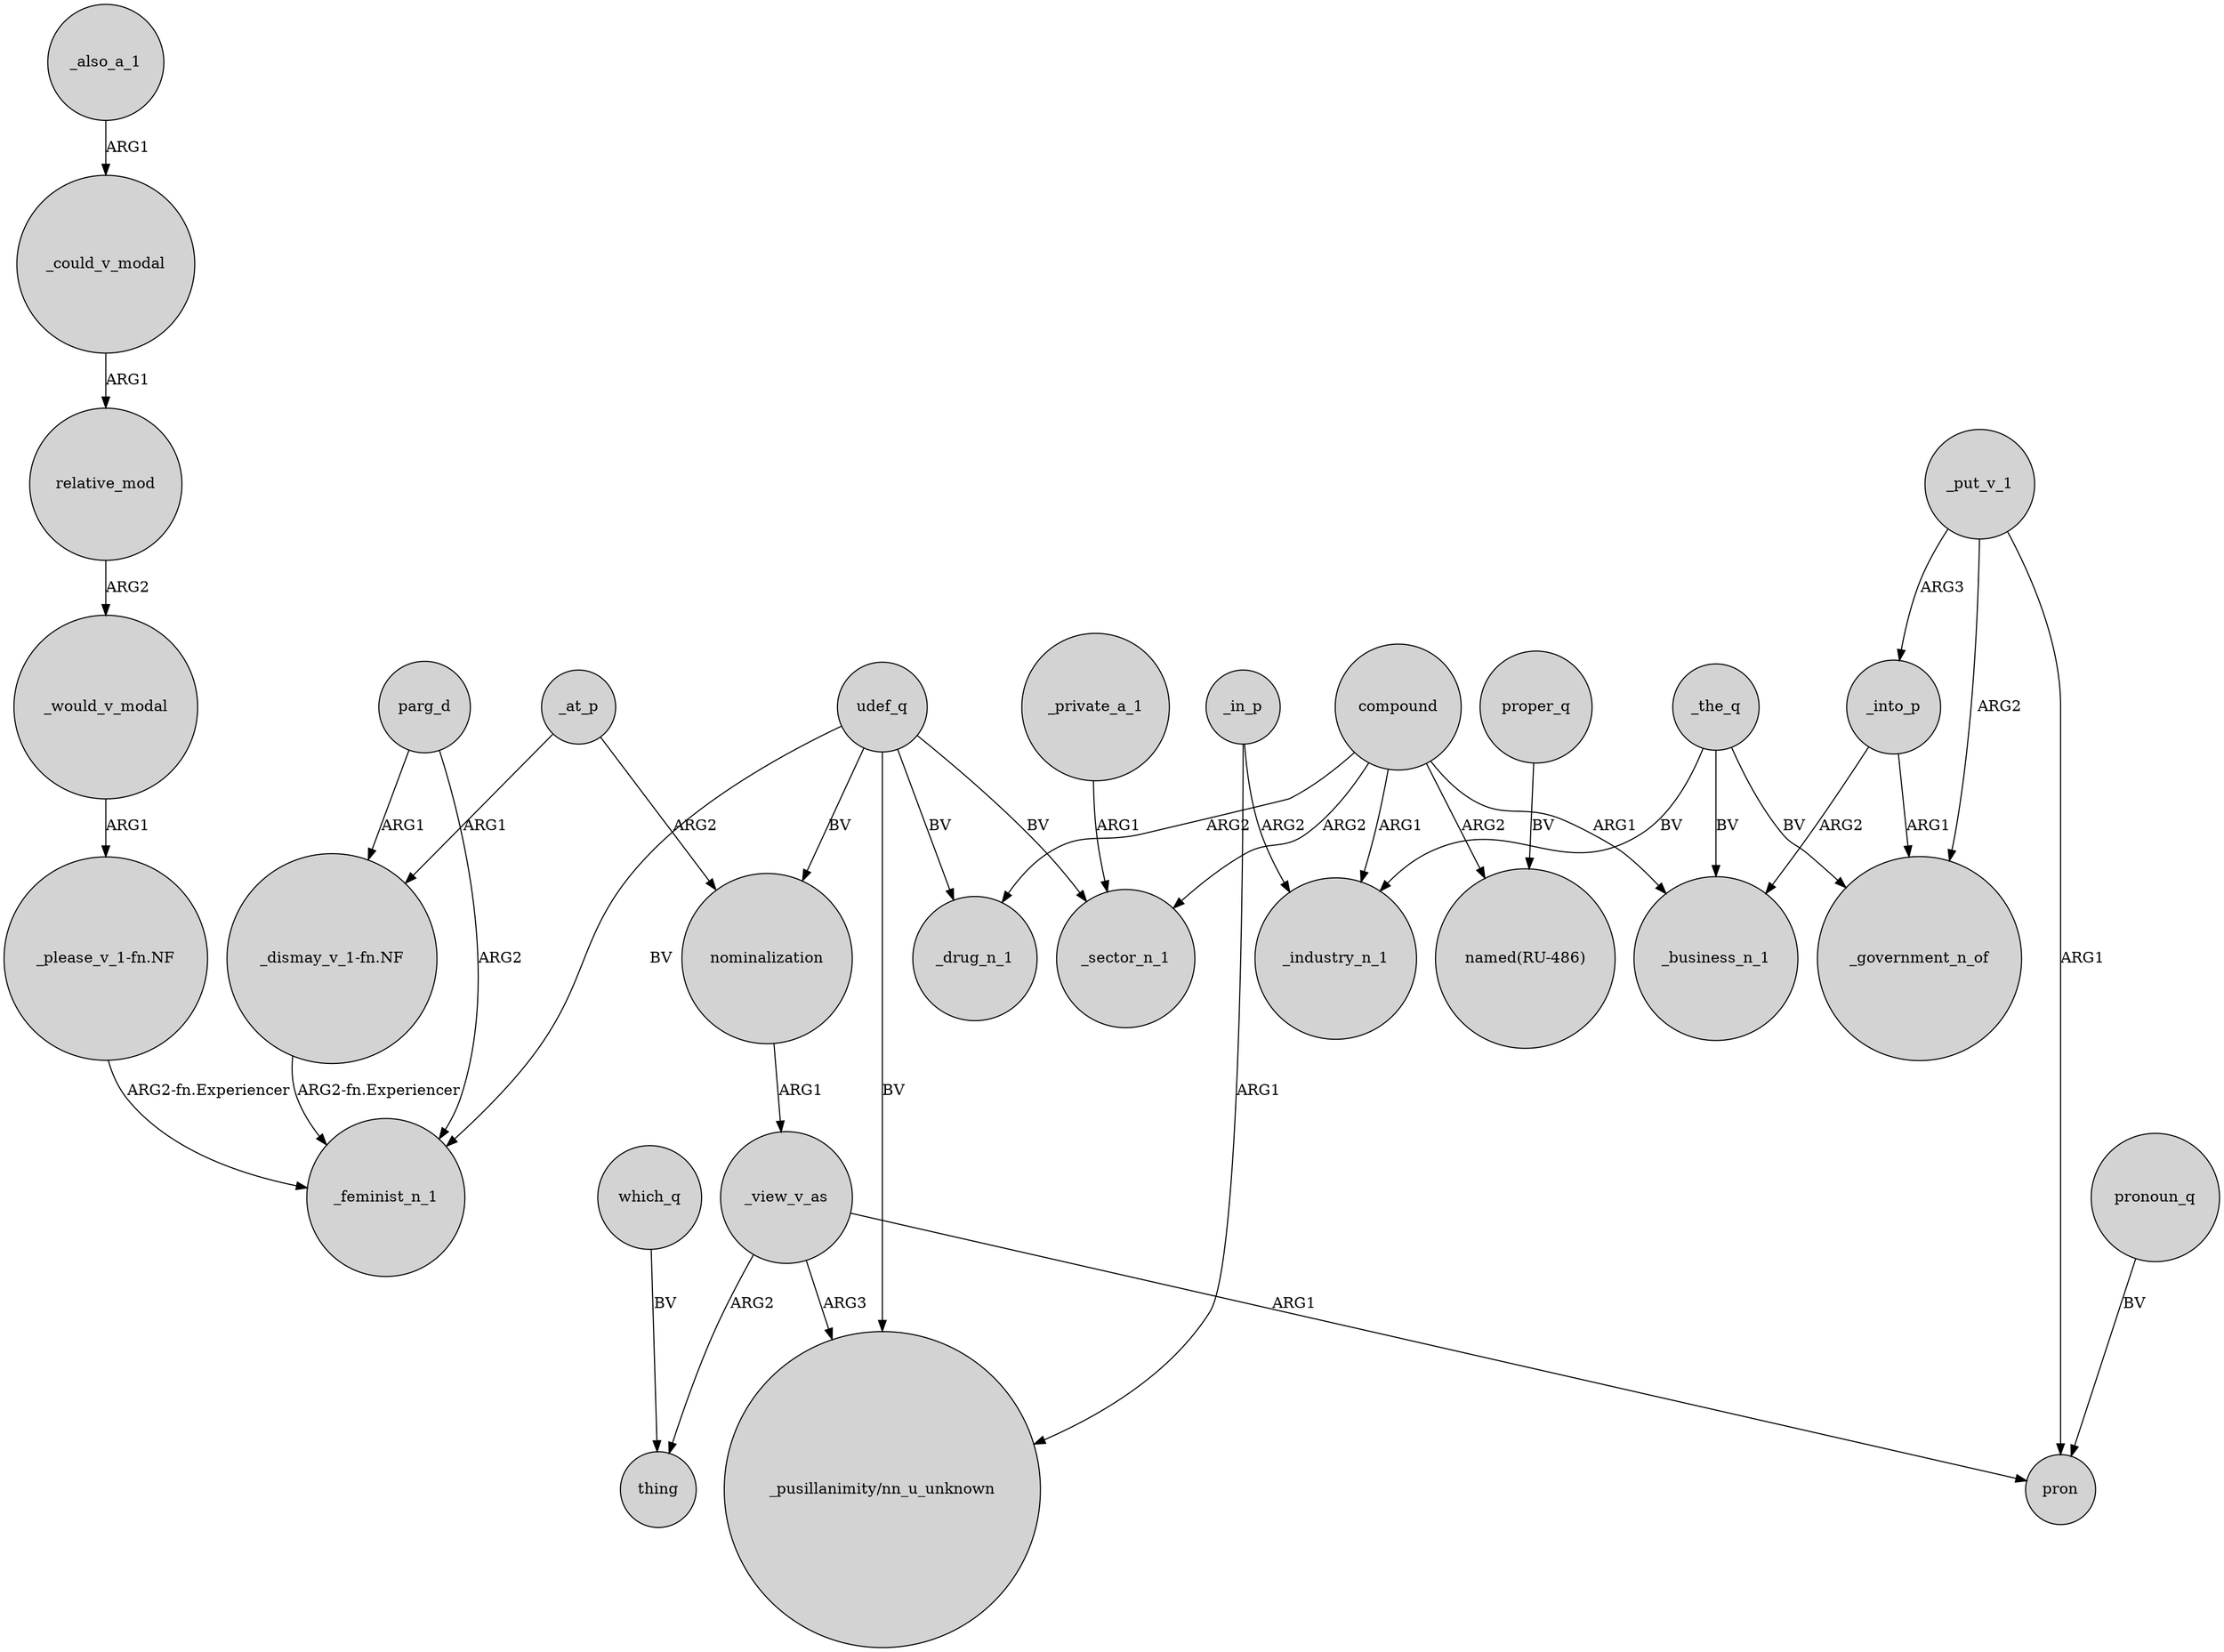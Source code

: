digraph {
	node [shape=circle style=filled]
	_also_a_1 -> _could_v_modal [label=ARG1]
	_the_q -> _business_n_1 [label=BV]
	_in_p -> "_pusillanimity/nn_u_unknown" [label=ARG1]
	_view_v_as -> thing [label=ARG2]
	relative_mod -> _would_v_modal [label=ARG2]
	_in_p -> _industry_n_1 [label=ARG2]
	compound -> _industry_n_1 [label=ARG1]
	_view_v_as -> pron [label=ARG1]
	_put_v_1 -> pron [label=ARG1]
	_the_q -> _industry_n_1 [label=BV]
	_put_v_1 -> _government_n_of [label=ARG2]
	udef_q -> _drug_n_1 [label=BV]
	udef_q -> _sector_n_1 [label=BV]
	udef_q -> _feminist_n_1 [label=BV]
	compound -> "named(RU-486)" [label=ARG2]
	pronoun_q -> pron [label=BV]
	_put_v_1 -> _into_p [label=ARG3]
	_would_v_modal -> "_please_v_1-fn.NF" [label=ARG1]
	_view_v_as -> "_pusillanimity/nn_u_unknown" [label=ARG3]
	compound -> _business_n_1 [label=ARG1]
	compound -> _drug_n_1 [label=ARG2]
	compound -> _sector_n_1 [label=ARG2]
	udef_q -> nominalization [label=BV]
	proper_q -> "named(RU-486)" [label=BV]
	_at_p -> nominalization [label=ARG2]
	_private_a_1 -> _sector_n_1 [label=ARG1]
	_at_p -> "_dismay_v_1-fn.NF" [label=ARG1]
	parg_d -> "_dismay_v_1-fn.NF" [label=ARG1]
	_the_q -> _government_n_of [label=BV]
	_into_p -> _business_n_1 [label=ARG2]
	parg_d -> _feminist_n_1 [label=ARG2]
	nominalization -> _view_v_as [label=ARG1]
	udef_q -> "_pusillanimity/nn_u_unknown" [label=BV]
	"_dismay_v_1-fn.NF" -> _feminist_n_1 [label="ARG2-fn.Experiencer"]
	_into_p -> _government_n_of [label=ARG1]
	_could_v_modal -> relative_mod [label=ARG1]
	"_please_v_1-fn.NF" -> _feminist_n_1 [label="ARG2-fn.Experiencer"]
	which_q -> thing [label=BV]
}
